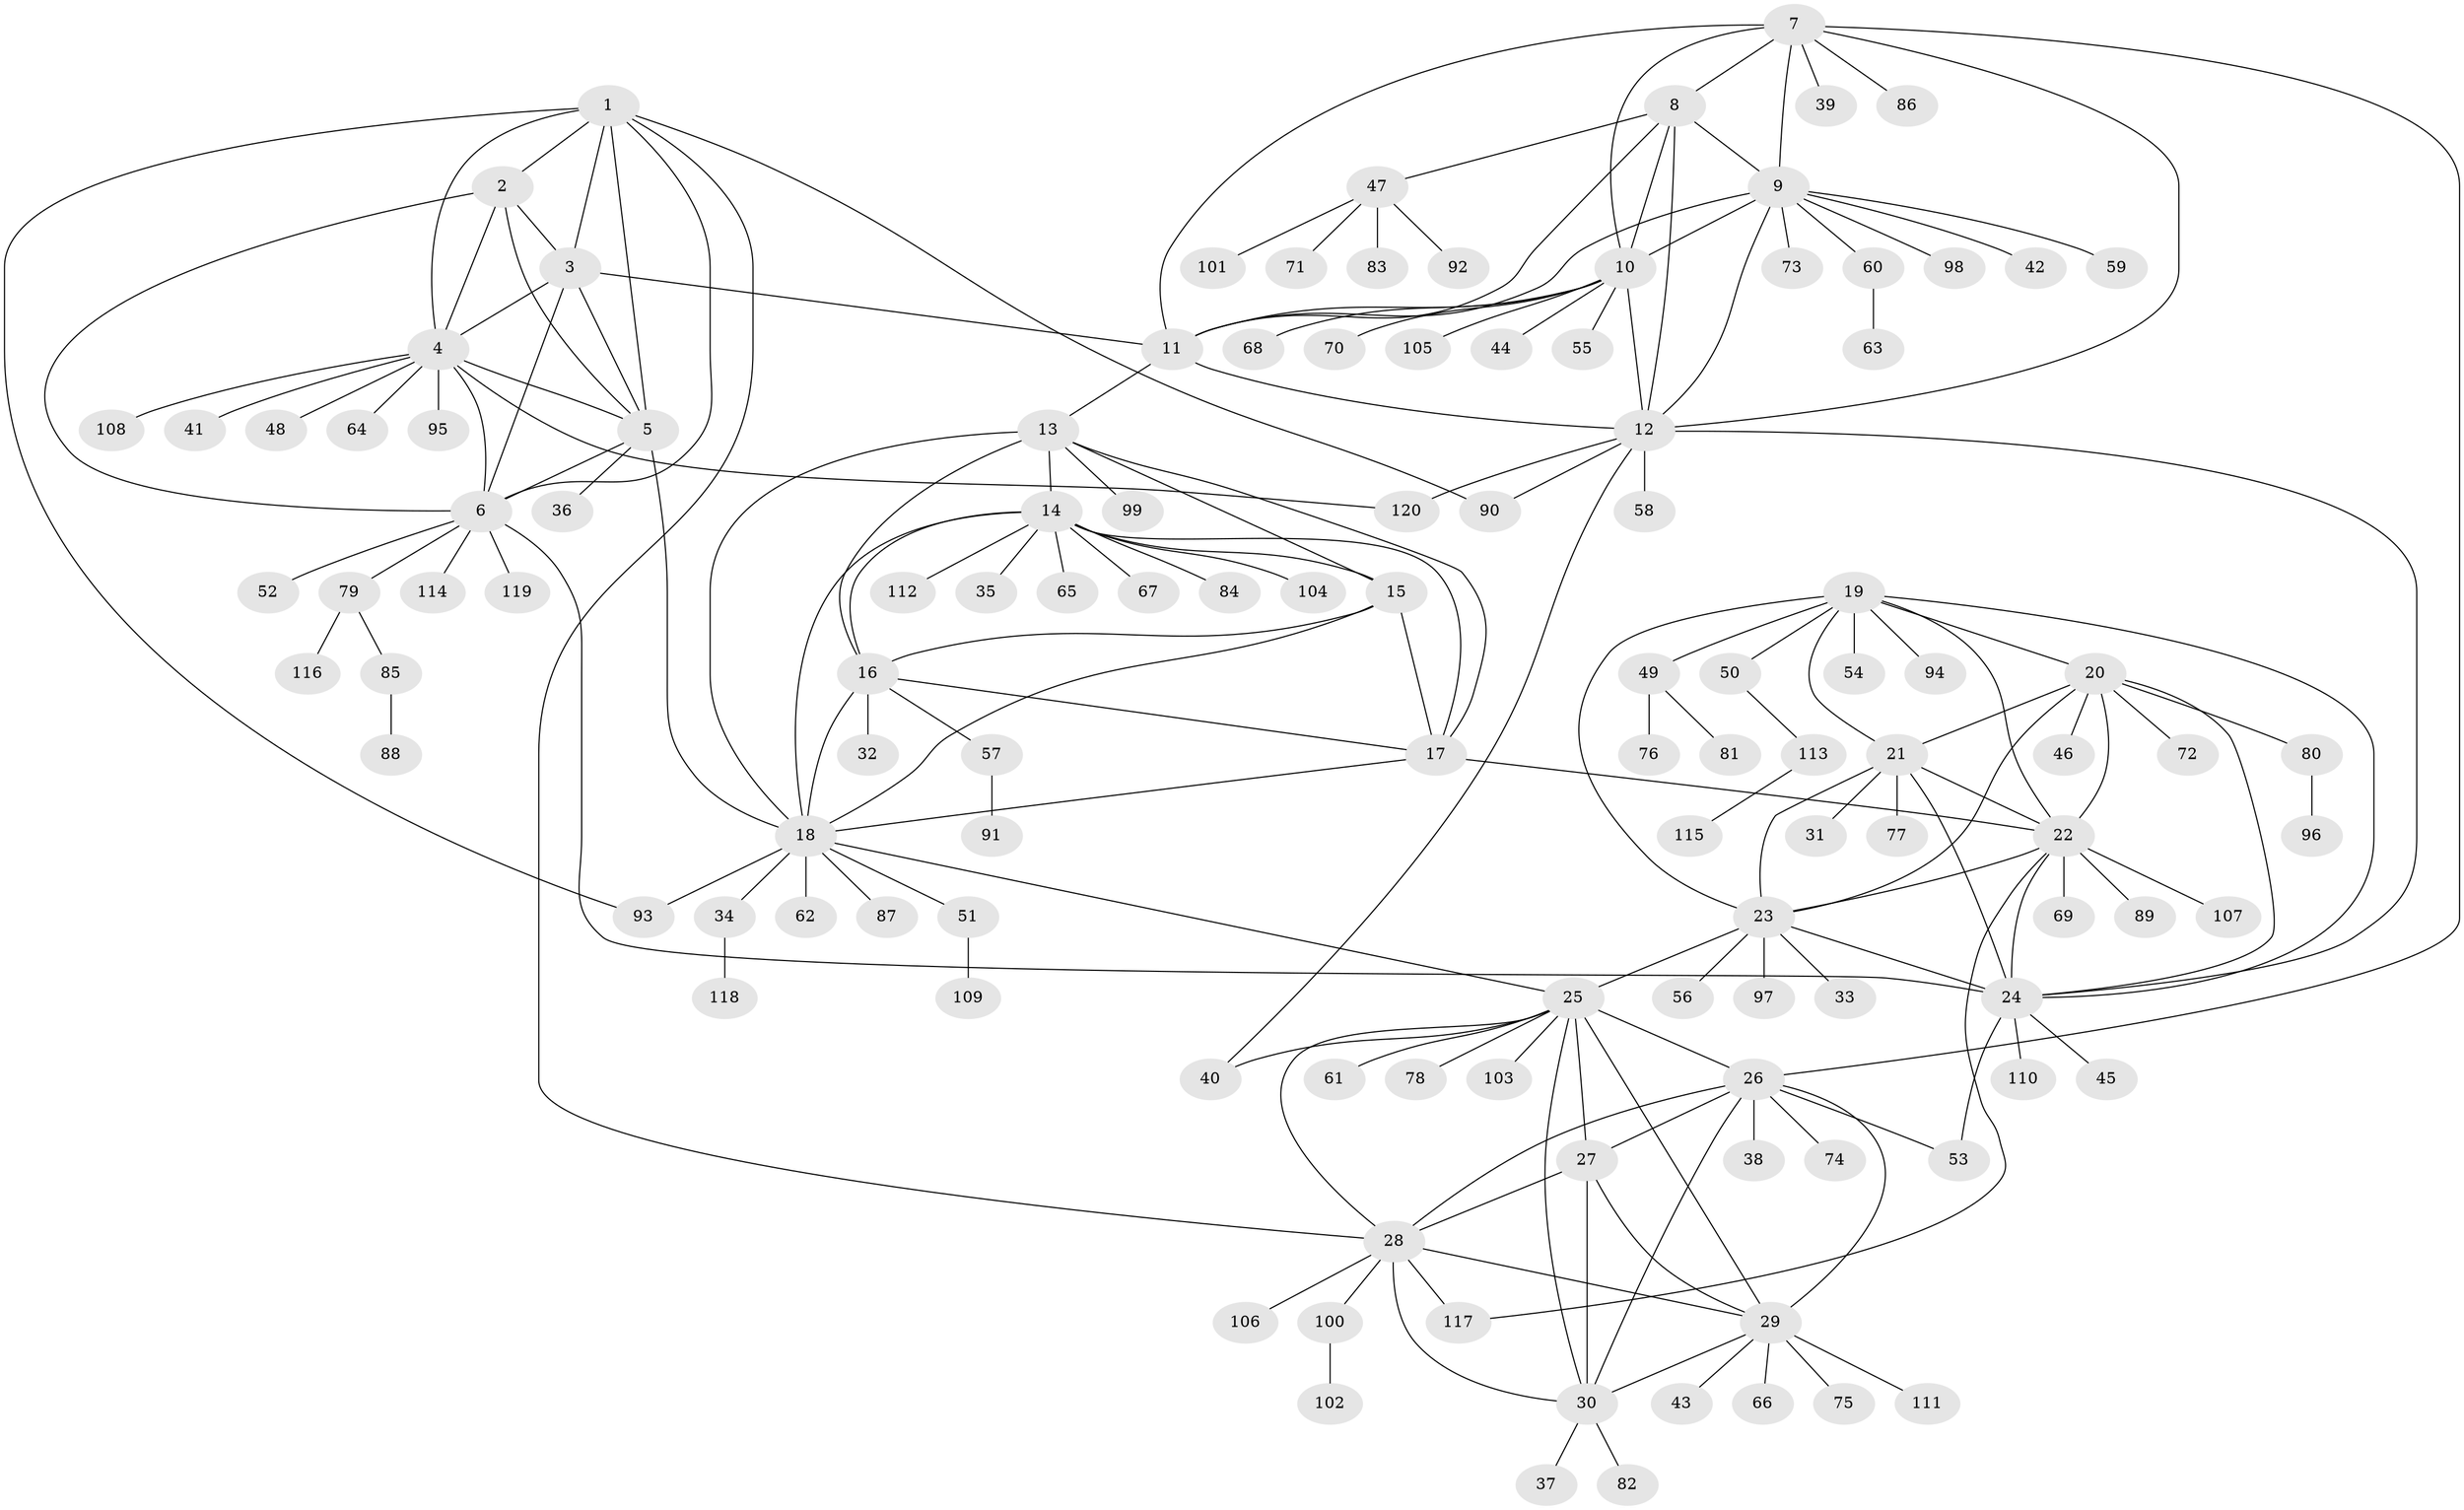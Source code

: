 // Generated by graph-tools (version 1.1) at 2025/11/02/27/25 16:11:37]
// undirected, 120 vertices, 181 edges
graph export_dot {
graph [start="1"]
  node [color=gray90,style=filled];
  1;
  2;
  3;
  4;
  5;
  6;
  7;
  8;
  9;
  10;
  11;
  12;
  13;
  14;
  15;
  16;
  17;
  18;
  19;
  20;
  21;
  22;
  23;
  24;
  25;
  26;
  27;
  28;
  29;
  30;
  31;
  32;
  33;
  34;
  35;
  36;
  37;
  38;
  39;
  40;
  41;
  42;
  43;
  44;
  45;
  46;
  47;
  48;
  49;
  50;
  51;
  52;
  53;
  54;
  55;
  56;
  57;
  58;
  59;
  60;
  61;
  62;
  63;
  64;
  65;
  66;
  67;
  68;
  69;
  70;
  71;
  72;
  73;
  74;
  75;
  76;
  77;
  78;
  79;
  80;
  81;
  82;
  83;
  84;
  85;
  86;
  87;
  88;
  89;
  90;
  91;
  92;
  93;
  94;
  95;
  96;
  97;
  98;
  99;
  100;
  101;
  102;
  103;
  104;
  105;
  106;
  107;
  108;
  109;
  110;
  111;
  112;
  113;
  114;
  115;
  116;
  117;
  118;
  119;
  120;
  1 -- 2;
  1 -- 3;
  1 -- 4;
  1 -- 5;
  1 -- 6;
  1 -- 28;
  1 -- 90;
  1 -- 93;
  2 -- 3;
  2 -- 4;
  2 -- 5;
  2 -- 6;
  3 -- 4;
  3 -- 5;
  3 -- 6;
  3 -- 11;
  4 -- 5;
  4 -- 6;
  4 -- 41;
  4 -- 48;
  4 -- 64;
  4 -- 95;
  4 -- 108;
  4 -- 120;
  5 -- 6;
  5 -- 18;
  5 -- 36;
  6 -- 24;
  6 -- 52;
  6 -- 79;
  6 -- 114;
  6 -- 119;
  7 -- 8;
  7 -- 9;
  7 -- 10;
  7 -- 11;
  7 -- 12;
  7 -- 26;
  7 -- 39;
  7 -- 86;
  8 -- 9;
  8 -- 10;
  8 -- 11;
  8 -- 12;
  8 -- 47;
  9 -- 10;
  9 -- 11;
  9 -- 12;
  9 -- 42;
  9 -- 59;
  9 -- 60;
  9 -- 73;
  9 -- 98;
  10 -- 11;
  10 -- 12;
  10 -- 44;
  10 -- 55;
  10 -- 68;
  10 -- 70;
  10 -- 105;
  11 -- 12;
  11 -- 13;
  12 -- 24;
  12 -- 40;
  12 -- 58;
  12 -- 90;
  12 -- 120;
  13 -- 14;
  13 -- 15;
  13 -- 16;
  13 -- 17;
  13 -- 18;
  13 -- 99;
  14 -- 15;
  14 -- 16;
  14 -- 17;
  14 -- 18;
  14 -- 35;
  14 -- 65;
  14 -- 67;
  14 -- 84;
  14 -- 104;
  14 -- 112;
  15 -- 16;
  15 -- 17;
  15 -- 18;
  16 -- 17;
  16 -- 18;
  16 -- 32;
  16 -- 57;
  17 -- 18;
  17 -- 22;
  18 -- 25;
  18 -- 34;
  18 -- 51;
  18 -- 62;
  18 -- 87;
  18 -- 93;
  19 -- 20;
  19 -- 21;
  19 -- 22;
  19 -- 23;
  19 -- 24;
  19 -- 49;
  19 -- 50;
  19 -- 54;
  19 -- 94;
  20 -- 21;
  20 -- 22;
  20 -- 23;
  20 -- 24;
  20 -- 46;
  20 -- 72;
  20 -- 80;
  21 -- 22;
  21 -- 23;
  21 -- 24;
  21 -- 31;
  21 -- 77;
  22 -- 23;
  22 -- 24;
  22 -- 69;
  22 -- 89;
  22 -- 107;
  22 -- 117;
  23 -- 24;
  23 -- 25;
  23 -- 33;
  23 -- 56;
  23 -- 97;
  24 -- 45;
  24 -- 53;
  24 -- 110;
  25 -- 26;
  25 -- 27;
  25 -- 28;
  25 -- 29;
  25 -- 30;
  25 -- 40;
  25 -- 61;
  25 -- 78;
  25 -- 103;
  26 -- 27;
  26 -- 28;
  26 -- 29;
  26 -- 30;
  26 -- 38;
  26 -- 53;
  26 -- 74;
  27 -- 28;
  27 -- 29;
  27 -- 30;
  28 -- 29;
  28 -- 30;
  28 -- 100;
  28 -- 106;
  28 -- 117;
  29 -- 30;
  29 -- 43;
  29 -- 66;
  29 -- 75;
  29 -- 111;
  30 -- 37;
  30 -- 82;
  34 -- 118;
  47 -- 71;
  47 -- 83;
  47 -- 92;
  47 -- 101;
  49 -- 76;
  49 -- 81;
  50 -- 113;
  51 -- 109;
  57 -- 91;
  60 -- 63;
  79 -- 85;
  79 -- 116;
  80 -- 96;
  85 -- 88;
  100 -- 102;
  113 -- 115;
}
